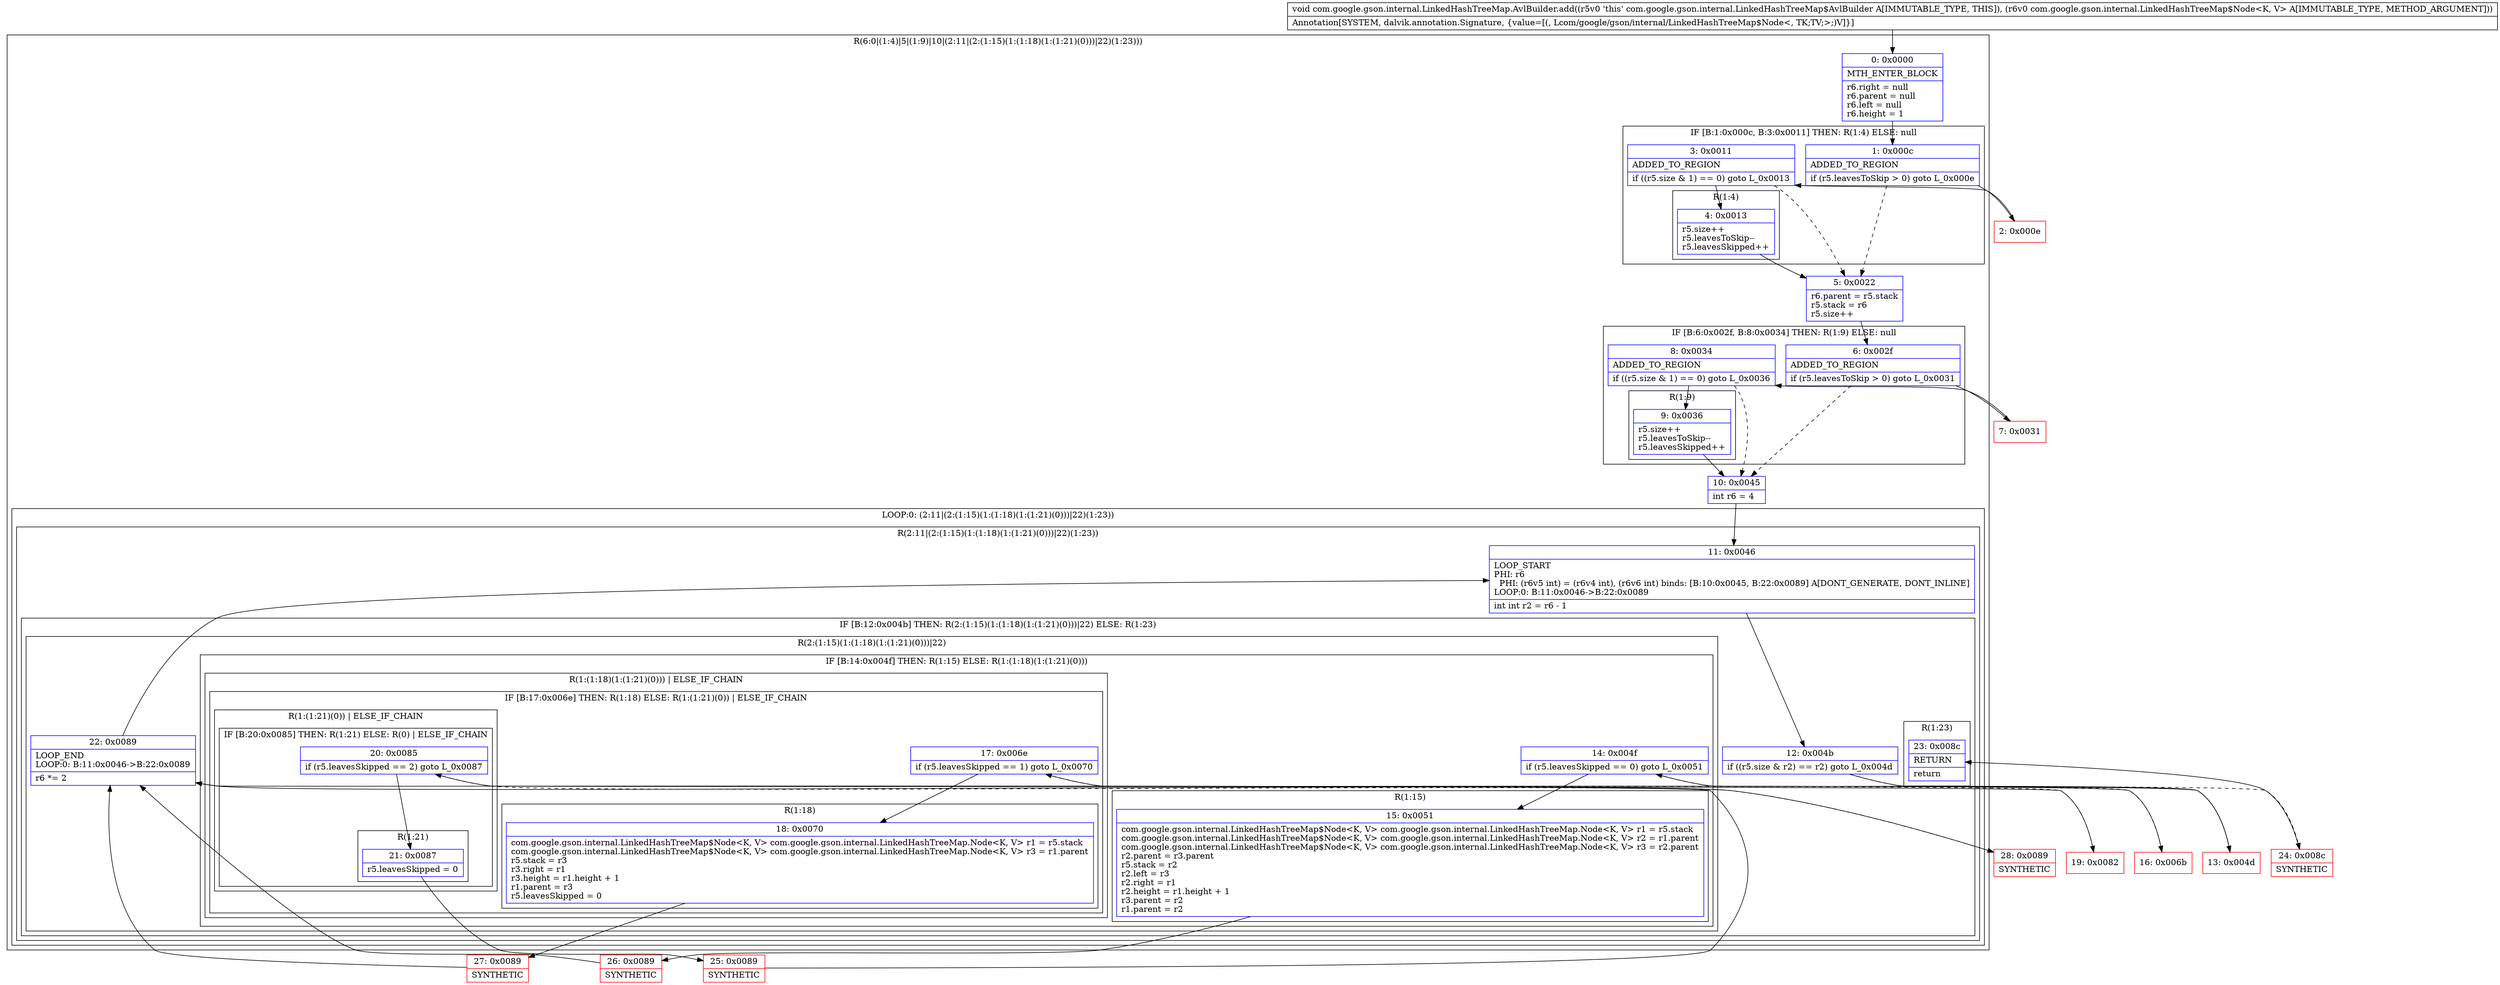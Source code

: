 digraph "CFG forcom.google.gson.internal.LinkedHashTreeMap.AvlBuilder.add(Lcom\/google\/gson\/internal\/LinkedHashTreeMap$Node;)V" {
subgraph cluster_Region_988576844 {
label = "R(6:0|(1:4)|5|(1:9)|10|(2:11|(2:(1:15)(1:(1:18)(1:(1:21)(0)))|22)(1:23)))";
node [shape=record,color=blue];
Node_0 [shape=record,label="{0\:\ 0x0000|MTH_ENTER_BLOCK\l|r6.right = null\lr6.parent = null\lr6.left = null\lr6.height = 1\l}"];
subgraph cluster_IfRegion_1324805010 {
label = "IF [B:1:0x000c, B:3:0x0011] THEN: R(1:4) ELSE: null";
node [shape=record,color=blue];
Node_1 [shape=record,label="{1\:\ 0x000c|ADDED_TO_REGION\l|if (r5.leavesToSkip \> 0) goto L_0x000e\l}"];
Node_3 [shape=record,label="{3\:\ 0x0011|ADDED_TO_REGION\l|if ((r5.size & 1) == 0) goto L_0x0013\l}"];
subgraph cluster_Region_773676530 {
label = "R(1:4)";
node [shape=record,color=blue];
Node_4 [shape=record,label="{4\:\ 0x0013|r5.size++\lr5.leavesToSkip\-\-\lr5.leavesSkipped++\l}"];
}
}
Node_5 [shape=record,label="{5\:\ 0x0022|r6.parent = r5.stack\lr5.stack = r6\lr5.size++\l}"];
subgraph cluster_IfRegion_1372264818 {
label = "IF [B:6:0x002f, B:8:0x0034] THEN: R(1:9) ELSE: null";
node [shape=record,color=blue];
Node_6 [shape=record,label="{6\:\ 0x002f|ADDED_TO_REGION\l|if (r5.leavesToSkip \> 0) goto L_0x0031\l}"];
Node_8 [shape=record,label="{8\:\ 0x0034|ADDED_TO_REGION\l|if ((r5.size & 1) == 0) goto L_0x0036\l}"];
subgraph cluster_Region_1359945499 {
label = "R(1:9)";
node [shape=record,color=blue];
Node_9 [shape=record,label="{9\:\ 0x0036|r5.size++\lr5.leavesToSkip\-\-\lr5.leavesSkipped++\l}"];
}
}
Node_10 [shape=record,label="{10\:\ 0x0045|int r6 = 4\l}"];
subgraph cluster_LoopRegion_685556947 {
label = "LOOP:0: (2:11|(2:(1:15)(1:(1:18)(1:(1:21)(0)))|22)(1:23))";
node [shape=record,color=blue];
subgraph cluster_Region_104567849 {
label = "R(2:11|(2:(1:15)(1:(1:18)(1:(1:21)(0)))|22)(1:23))";
node [shape=record,color=blue];
Node_11 [shape=record,label="{11\:\ 0x0046|LOOP_START\lPHI: r6 \l  PHI: (r6v5 int) = (r6v4 int), (r6v6 int) binds: [B:10:0x0045, B:22:0x0089] A[DONT_GENERATE, DONT_INLINE]\lLOOP:0: B:11:0x0046\-\>B:22:0x0089\l|int int r2 = r6 \- 1\l}"];
subgraph cluster_IfRegion_944522324 {
label = "IF [B:12:0x004b] THEN: R(2:(1:15)(1:(1:18)(1:(1:21)(0)))|22) ELSE: R(1:23)";
node [shape=record,color=blue];
Node_12 [shape=record,label="{12\:\ 0x004b|if ((r5.size & r2) == r2) goto L_0x004d\l}"];
subgraph cluster_Region_872610891 {
label = "R(2:(1:15)(1:(1:18)(1:(1:21)(0)))|22)";
node [shape=record,color=blue];
subgraph cluster_IfRegion_1818951415 {
label = "IF [B:14:0x004f] THEN: R(1:15) ELSE: R(1:(1:18)(1:(1:21)(0)))";
node [shape=record,color=blue];
Node_14 [shape=record,label="{14\:\ 0x004f|if (r5.leavesSkipped == 0) goto L_0x0051\l}"];
subgraph cluster_Region_1113070017 {
label = "R(1:15)";
node [shape=record,color=blue];
Node_15 [shape=record,label="{15\:\ 0x0051|com.google.gson.internal.LinkedHashTreeMap$Node\<K, V\> com.google.gson.internal.LinkedHashTreeMap.Node\<K, V\> r1 = r5.stack\lcom.google.gson.internal.LinkedHashTreeMap$Node\<K, V\> com.google.gson.internal.LinkedHashTreeMap.Node\<K, V\> r2 = r1.parent\lcom.google.gson.internal.LinkedHashTreeMap$Node\<K, V\> com.google.gson.internal.LinkedHashTreeMap.Node\<K, V\> r3 = r2.parent\lr2.parent = r3.parent\lr5.stack = r2\lr2.left = r3\lr2.right = r1\lr2.height = r1.height + 1\lr3.parent = r2\lr1.parent = r2\l}"];
}
subgraph cluster_Region_1701018241 {
label = "R(1:(1:18)(1:(1:21)(0))) | ELSE_IF_CHAIN\l";
node [shape=record,color=blue];
subgraph cluster_IfRegion_1287472881 {
label = "IF [B:17:0x006e] THEN: R(1:18) ELSE: R(1:(1:21)(0)) | ELSE_IF_CHAIN\l";
node [shape=record,color=blue];
Node_17 [shape=record,label="{17\:\ 0x006e|if (r5.leavesSkipped == 1) goto L_0x0070\l}"];
subgraph cluster_Region_1629176077 {
label = "R(1:18)";
node [shape=record,color=blue];
Node_18 [shape=record,label="{18\:\ 0x0070|com.google.gson.internal.LinkedHashTreeMap$Node\<K, V\> com.google.gson.internal.LinkedHashTreeMap.Node\<K, V\> r1 = r5.stack\lcom.google.gson.internal.LinkedHashTreeMap$Node\<K, V\> com.google.gson.internal.LinkedHashTreeMap.Node\<K, V\> r3 = r1.parent\lr5.stack = r3\lr3.right = r1\lr3.height = r1.height + 1\lr1.parent = r3\lr5.leavesSkipped = 0\l}"];
}
subgraph cluster_Region_42592745 {
label = "R(1:(1:21)(0)) | ELSE_IF_CHAIN\l";
node [shape=record,color=blue];
subgraph cluster_IfRegion_959390217 {
label = "IF [B:20:0x0085] THEN: R(1:21) ELSE: R(0) | ELSE_IF_CHAIN\l";
node [shape=record,color=blue];
Node_20 [shape=record,label="{20\:\ 0x0085|if (r5.leavesSkipped == 2) goto L_0x0087\l}"];
subgraph cluster_Region_1206317279 {
label = "R(1:21)";
node [shape=record,color=blue];
Node_21 [shape=record,label="{21\:\ 0x0087|r5.leavesSkipped = 0\l}"];
}
subgraph cluster_Region_1640672284 {
label = "R(0)";
node [shape=record,color=blue];
}
}
}
}
}
}
Node_22 [shape=record,label="{22\:\ 0x0089|LOOP_END\lLOOP:0: B:11:0x0046\-\>B:22:0x0089\l|r6 *= 2\l}"];
}
subgraph cluster_Region_750897005 {
label = "R(1:23)";
node [shape=record,color=blue];
Node_23 [shape=record,label="{23\:\ 0x008c|RETURN\l|return\l}"];
}
}
}
}
}
Node_2 [shape=record,color=red,label="{2\:\ 0x000e}"];
Node_7 [shape=record,color=red,label="{7\:\ 0x0031}"];
Node_13 [shape=record,color=red,label="{13\:\ 0x004d}"];
Node_16 [shape=record,color=red,label="{16\:\ 0x006b}"];
Node_19 [shape=record,color=red,label="{19\:\ 0x0082}"];
Node_24 [shape=record,color=red,label="{24\:\ 0x008c|SYNTHETIC\l}"];
Node_25 [shape=record,color=red,label="{25\:\ 0x0089|SYNTHETIC\l}"];
Node_26 [shape=record,color=red,label="{26\:\ 0x0089|SYNTHETIC\l}"];
Node_27 [shape=record,color=red,label="{27\:\ 0x0089|SYNTHETIC\l}"];
Node_28 [shape=record,color=red,label="{28\:\ 0x0089|SYNTHETIC\l}"];
MethodNode[shape=record,label="{void com.google.gson.internal.LinkedHashTreeMap.AvlBuilder.add((r5v0 'this' com.google.gson.internal.LinkedHashTreeMap$AvlBuilder A[IMMUTABLE_TYPE, THIS]), (r6v0 com.google.gson.internal.LinkedHashTreeMap$Node\<K, V\> A[IMMUTABLE_TYPE, METHOD_ARGUMENT]))  | Annotation[SYSTEM, dalvik.annotation.Signature, \{value=[(, Lcom\/google\/gson\/internal\/LinkedHashTreeMap$Node\<, TK;TV;\>;)V]\}]\l}"];
MethodNode -> Node_0;
Node_0 -> Node_1;
Node_1 -> Node_2;
Node_1 -> Node_5[style=dashed];
Node_3 -> Node_4;
Node_3 -> Node_5[style=dashed];
Node_4 -> Node_5;
Node_5 -> Node_6;
Node_6 -> Node_7;
Node_6 -> Node_10[style=dashed];
Node_8 -> Node_9;
Node_8 -> Node_10[style=dashed];
Node_9 -> Node_10;
Node_10 -> Node_11;
Node_11 -> Node_12;
Node_12 -> Node_13;
Node_12 -> Node_24[style=dashed];
Node_14 -> Node_15;
Node_14 -> Node_16[style=dashed];
Node_15 -> Node_26;
Node_17 -> Node_18;
Node_17 -> Node_19[style=dashed];
Node_18 -> Node_27;
Node_20 -> Node_21;
Node_20 -> Node_28[style=dashed];
Node_21 -> Node_25;
Node_22 -> Node_11;
Node_2 -> Node_3;
Node_7 -> Node_8;
Node_13 -> Node_14;
Node_16 -> Node_17;
Node_19 -> Node_20;
Node_24 -> Node_23;
Node_25 -> Node_22;
Node_26 -> Node_22;
Node_27 -> Node_22;
Node_28 -> Node_22;
}

